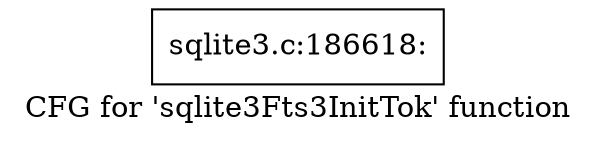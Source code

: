 digraph "CFG for 'sqlite3Fts3InitTok' function" {
	label="CFG for 'sqlite3Fts3InitTok' function";

	Node0x55c0fb3c8840 [shape=record,label="{sqlite3.c:186618:}"];
}
